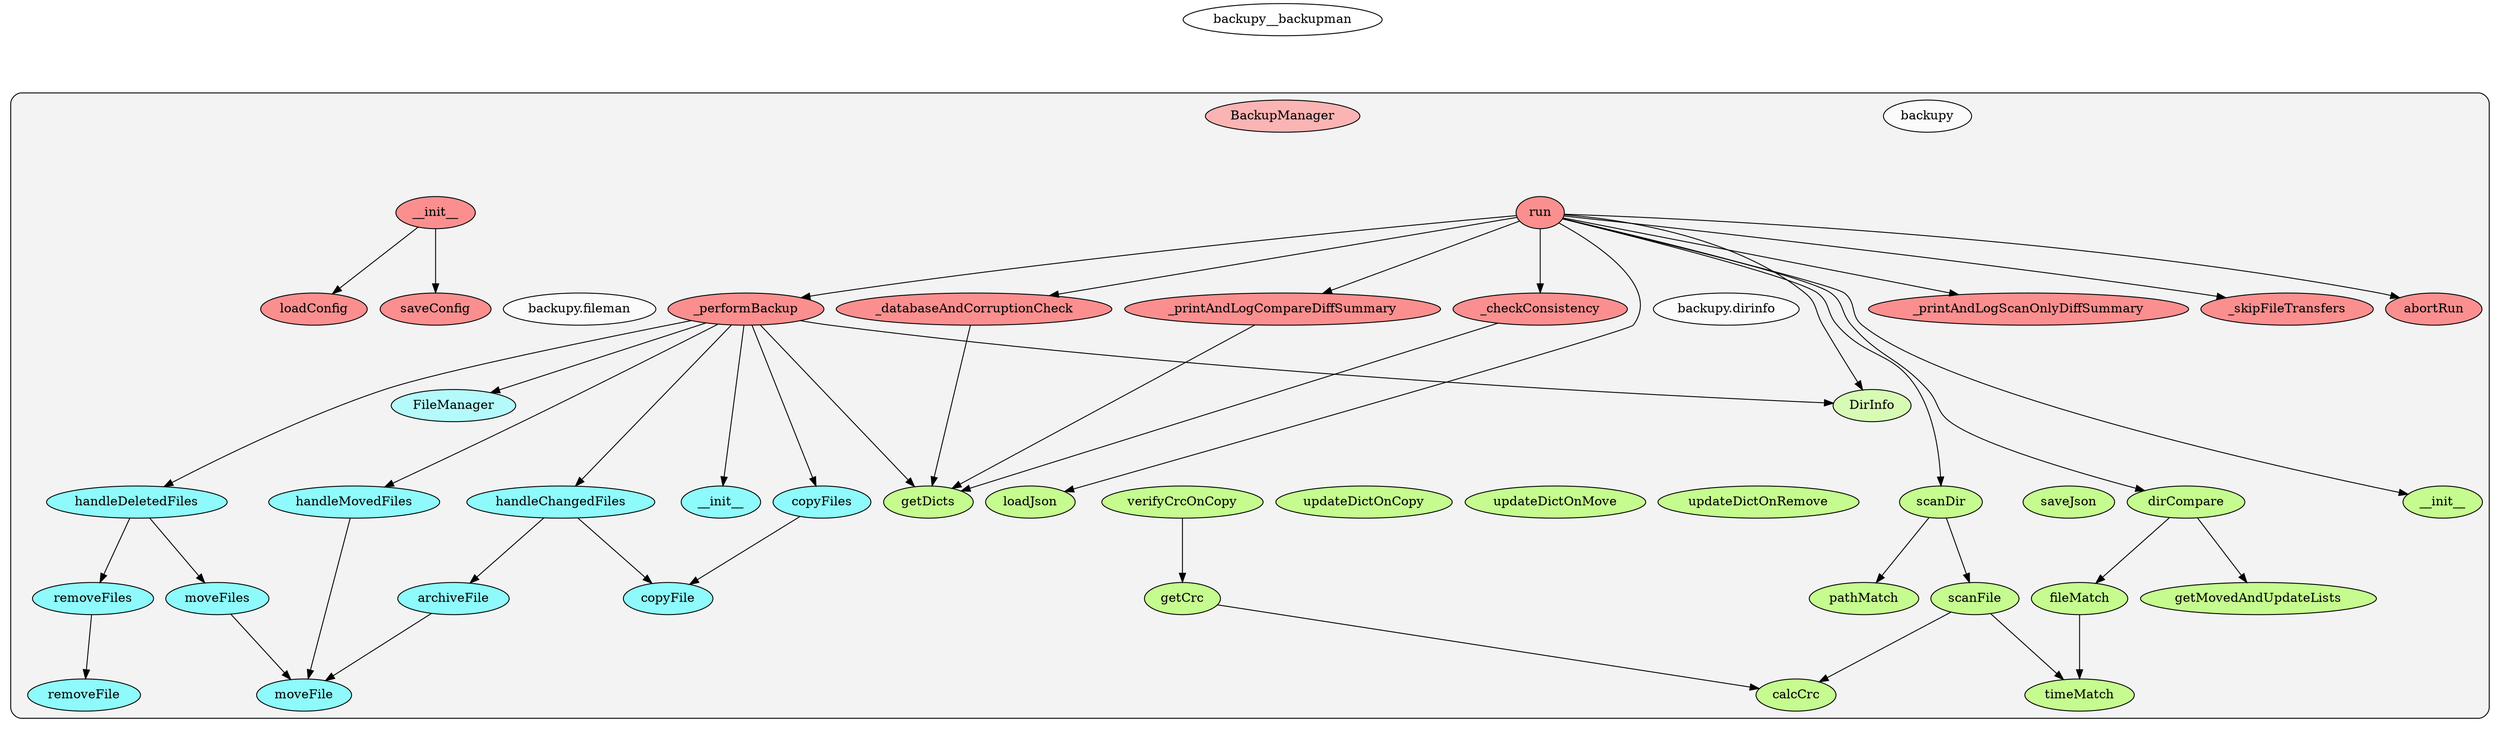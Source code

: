 digraph G {
    graph [rankdir=TB, clusterrank="local", concentrate=false, ranksep="1", nodesep="0.2"];
    overlap=scale;
    splines=true;
    subgraph cluster_G {

        graph [style="filled,rounded",fillcolor="#80808018", label=""];
        backupy [label="backupy", style="filled", fillcolor="#ffffffb2", fontcolor="#000000", group="0"];
        backupy__dirinfo [label="backupy.dirinfo", style="filled", fillcolor="#ffffffb2", fontcolor="#000000", group="1"];
        backupy__fileman [label="backupy.fileman", style="filled", fillcolor="#ffffffb2", fontcolor="#000000", group="2"];
        backupy__backupman__BackupManager [label="BackupManager", style="filled", fillcolor="#ff9999b2", fontcolor="#000000", group="0"];
        backupy__backupman__BackupManager____init__ [label="__init__", style="filled", fillcolor="#ff6565b2", fontcolor="#000000", group="0"];
        backupy__backupman__BackupManager___checkConsistency [label="_checkConsistency", style="filled", fillcolor="#ff6565b2", fontcolor="#000000", group="0"];
        backupy__backupman__BackupManager___databaseAndCorruptionCheck [label="_databaseAndCorruptionCheck", style="filled", fillcolor="#ff6565b2", fontcolor="#000000", group="0"];
        backupy__backupman__BackupManager___performBackup [label="_performBackup", style="filled", fillcolor="#ff6565b2", fontcolor="#000000", group="0"];
        backupy__backupman__BackupManager___printAndLogCompareDiffSummary [label="_printAndLogCompareDiffSummary", style="filled", fillcolor="#ff6565b2", fontcolor="#000000", group="0"];
        backupy__backupman__BackupManager___printAndLogScanOnlyDiffSummary [label="_printAndLogScanOnlyDiffSummary", style="filled", fillcolor="#ff6565b2", fontcolor="#000000", group="0"];
        backupy__backupman__BackupManager___skipFileTransfers [label="_skipFileTransfers", style="filled", fillcolor="#ff6565b2", fontcolor="#000000", group="0"];
        backupy__backupman__BackupManager__abortRun [label="abortRun", style="filled", fillcolor="#ff6565b2", fontcolor="#000000", group="0"];
        backupy__backupman__BackupManager__loadConfig [label="loadConfig", style="filled", fillcolor="#ff6565b2", fontcolor="#000000", group="0"];
        backupy__backupman__BackupManager__run [label="run", style="filled", fillcolor="#ff6565b2", fontcolor="#000000", group="0"];
        backupy__backupman__BackupManager__saveConfig [label="saveConfig", style="filled", fillcolor="#ff6565b2", fontcolor="#000000", group="0"];
        backupy__dirinfo__DirInfo [label="DirInfo", style="filled", fillcolor="#ccff99b2", fontcolor="#000000", group="1"];
        backupy__dirinfo__DirInfo____init__ [label="__init__", style="filled", fillcolor="#b2ff65b2", fontcolor="#000000", group="1"];
        backupy__dirinfo__DirInfo__calcCrc [label="calcCrc", style="filled", fillcolor="#b2ff65b2", fontcolor="#000000", group="1"];
        backupy__dirinfo__DirInfo__dirCompare [label="dirCompare", style="filled", fillcolor="#b2ff65b2", fontcolor="#000000", group="1"];
        backupy__dirinfo__DirInfo__fileMatch [label="fileMatch", style="filled", fillcolor="#b2ff65b2", fontcolor="#000000", group="1"];
        backupy__dirinfo__DirInfo__getCrc [label="getCrc", style="filled", fillcolor="#b2ff65b2", fontcolor="#000000", group="1"];
        backupy__dirinfo__DirInfo__getDicts [label="getDicts", style="filled", fillcolor="#b2ff65b2", fontcolor="#000000", group="1"];
        backupy__dirinfo__DirInfo__getMovedAndUpdateLists [label="getMovedAndUpdateLists", style="filled", fillcolor="#b2ff65b2", fontcolor="#000000", group="1"];
        backupy__dirinfo__DirInfo__loadJson [label="loadJson", style="filled", fillcolor="#b2ff65b2", fontcolor="#000000", group="1"];
        backupy__dirinfo__DirInfo__pathMatch [label="pathMatch", style="filled", fillcolor="#b2ff65b2", fontcolor="#000000", group="1"];
        backupy__dirinfo__DirInfo__saveJson [label="saveJson", style="filled", fillcolor="#b2ff65b2", fontcolor="#000000", group="1"];
        backupy__dirinfo__DirInfo__scanDir [label="scanDir", style="filled", fillcolor="#b2ff65b2", fontcolor="#000000", group="1"];
        backupy__dirinfo__DirInfo__scanFile [label="scanFile", style="filled", fillcolor="#b2ff65b2", fontcolor="#000000", group="1"];
        backupy__dirinfo__DirInfo__timeMatch [label="timeMatch", style="filled", fillcolor="#b2ff65b2", fontcolor="#000000", group="1"];
        backupy__dirinfo__DirInfo__updateDictOnCopy [label="updateDictOnCopy", style="filled", fillcolor="#b2ff65b2", fontcolor="#000000", group="1"];
        backupy__dirinfo__DirInfo__updateDictOnMove [label="updateDictOnMove", style="filled", fillcolor="#b2ff65b2", fontcolor="#000000", group="1"];
        backupy__dirinfo__DirInfo__updateDictOnRemove [label="updateDictOnRemove", style="filled", fillcolor="#b2ff65b2", fontcolor="#000000", group="1"];
        backupy__dirinfo__DirInfo__verifyCrcOnCopy [label="verifyCrcOnCopy", style="filled", fillcolor="#b2ff65b2", fontcolor="#000000", group="1"];
        backupy__fileman__FileManager [label="FileManager", style="filled", fillcolor="#99feffb2", fontcolor="#000000", group="2"];
        backupy__fileman__FileManager____init__ [label="__init__", style="filled", fillcolor="#65feffb2", fontcolor="#000000", group="2"];
        backupy__fileman__FileManager__archiveFile [label="archiveFile", style="filled", fillcolor="#65feffb2", fontcolor="#000000", group="2"];
        backupy__fileman__FileManager__copyFile [label="copyFile", style="filled", fillcolor="#65feffb2", fontcolor="#000000", group="2"];
        backupy__fileman__FileManager__copyFiles [label="copyFiles", style="filled", fillcolor="#65feffb2", fontcolor="#000000", group="2"];
        backupy__fileman__FileManager__handleChangedFiles [label="handleChangedFiles", style="filled", fillcolor="#65feffb2", fontcolor="#000000", group="2"];
        backupy__fileman__FileManager__handleDeletedFiles [label="handleDeletedFiles", style="filled", fillcolor="#65feffb2", fontcolor="#000000", group="2"];
        backupy__fileman__FileManager__handleMovedFiles [label="handleMovedFiles", style="filled", fillcolor="#65feffb2", fontcolor="#000000", group="2"];
        backupy__fileman__FileManager__moveFile [label="moveFile", style="filled", fillcolor="#65feffb2", fontcolor="#000000", group="2"];
        backupy__fileman__FileManager__moveFiles [label="moveFiles", style="filled", fillcolor="#65feffb2", fontcolor="#000000", group="2"];
        backupy__fileman__FileManager__removeFile [label="removeFile", style="filled", fillcolor="#65feffb2", fontcolor="#000000", group="2"];
        backupy__fileman__FileManager__removeFiles [label="removeFiles", style="filled", fillcolor="#65feffb2", fontcolor="#000000", group="2"];
    }
        backupy__backupman -> backupy__backupman__BackupManager [style="dashed", color="#ffffff00"];
        backupy__backupman__BackupManager -> backupy__backupman__BackupManager___printAndLogCompareDiffSummary [style="dashed", color="#ffffff00"];
        backupy__backupman__BackupManager -> backupy__backupman__BackupManager___checkConsistency [style="dashed", color="#ffffff00"];
        backupy__backupman__BackupManager -> backupy__backupman__BackupManager___performBackup [style="dashed", color="#ffffff00"];
        backupy__backupman__BackupManager -> backupy__backupman__BackupManager__run [style="dashed", color="#ffffff00"];
        backupy__backupman__BackupManager -> backupy__backupman__BackupManager__saveConfig [style="dashed", color="#ffffff00"];
        backupy__backupman__BackupManager -> backupy__backupman__BackupManager____init__ [style="dashed", color="#ffffff00"];
        backupy__backupman__BackupManager -> backupy__backupman__BackupManager___skipFileTransfers [style="dashed", color="#ffffff00"];
        backupy__backupman__BackupManager -> backupy__backupman__BackupManager___databaseAndCorruptionCheck [style="dashed", color="#ffffff00"];
        backupy__backupman__BackupManager -> backupy__backupman__BackupManager__abortRun [style="dashed", color="#ffffff00"];
        backupy__backupman__BackupManager -> backupy__backupman__BackupManager__loadConfig [style="dashed", color="#ffffff00"];
        backupy__backupman__BackupManager -> backupy__backupman__BackupManager___printAndLogScanOnlyDiffSummary [style="dashed", color="#ffffff00"];
        backupy__dirinfo -> backupy__dirinfo__DirInfo [style="dashed", color="#ffffff00"];
        backupy__dirinfo__DirInfo -> backupy__dirinfo__DirInfo__calcCrc [style="dashed", color="#ffffff00"];
        backupy__dirinfo__DirInfo -> backupy__dirinfo__DirInfo__updateDictOnCopy [style="dashed", color="#ffffff00"];
        backupy__dirinfo__DirInfo -> backupy__dirinfo__DirInfo__fileMatch [style="dashed", color="#ffffff00"];
        backupy__dirinfo__DirInfo -> backupy__dirinfo__DirInfo____init__ [style="dashed", color="#ffffff00"];
        backupy__dirinfo__DirInfo -> backupy__dirinfo__DirInfo__pathMatch [style="dashed", color="#ffffff00"];
        backupy__dirinfo__DirInfo -> backupy__dirinfo__DirInfo__scanDir [style="dashed", color="#ffffff00"];
        backupy__dirinfo__DirInfo -> backupy__dirinfo__DirInfo__scanFile [style="dashed", color="#ffffff00"];
        backupy__dirinfo__DirInfo -> backupy__dirinfo__DirInfo__loadJson [style="dashed", color="#ffffff00"];
        backupy__dirinfo__DirInfo -> backupy__dirinfo__DirInfo__updateDictOnMove [style="dashed", color="#ffffff00"];
        backupy__dirinfo__DirInfo -> backupy__dirinfo__DirInfo__dirCompare [style="dashed", color="#ffffff00"];
        backupy__dirinfo__DirInfo -> backupy__dirinfo__DirInfo__updateDictOnRemove [style="dashed", color="#ffffff00"];
        backupy__dirinfo__DirInfo -> backupy__dirinfo__DirInfo__saveJson [style="dashed", color="#ffffff00"];
        backupy__dirinfo__DirInfo -> backupy__dirinfo__DirInfo__getDicts [style="dashed", color="#ffffff00"];
        backupy__dirinfo__DirInfo -> backupy__dirinfo__DirInfo__getMovedAndUpdateLists [style="dashed", color="#ffffff00"];
        backupy__dirinfo__DirInfo -> backupy__dirinfo__DirInfo__timeMatch [style="dashed", color="#ffffff00"];
        backupy__dirinfo__DirInfo -> backupy__dirinfo__DirInfo__getCrc [style="dashed", color="#ffffff00"];
        backupy__dirinfo__DirInfo -> backupy__dirinfo__DirInfo__verifyCrcOnCopy [style="dashed", color="#ffffff00"];
        backupy__fileman -> backupy__fileman__FileManager [style="dashed", color="#ffffff00"];
        backupy__fileman__FileManager -> backupy__fileman__FileManager__copyFile [style="dashed", color="#ffffff00"];
        backupy__fileman__FileManager -> backupy__fileman__FileManager__handleChangedFiles [style="dashed", color="#ffffff00"];
        backupy__fileman__FileManager -> backupy__fileman__FileManager__moveFile [style="dashed", color="#ffffff00"];
        backupy__fileman__FileManager -> backupy__fileman__FileManager__handleDeletedFiles [style="dashed", color="#ffffff00"];
        backupy__fileman__FileManager -> backupy__fileman__FileManager____init__ [style="dashed", color="#ffffff00"];
        backupy__fileman__FileManager -> backupy__fileman__FileManager__removeFiles [style="dashed", color="#ffffff00"];
        backupy__fileman__FileManager -> backupy__fileman__FileManager__copyFiles [style="dashed", color="#ffffff00"];
        backupy__fileman__FileManager -> backupy__fileman__FileManager__archiveFile [style="dashed", color="#ffffff00"];
        backupy__fileman__FileManager -> backupy__fileman__FileManager__handleMovedFiles [style="dashed", color="#ffffff00"];
        backupy__fileman__FileManager -> backupy__fileman__FileManager__removeFile [style="dashed", color="#ffffff00"];
        backupy__fileman__FileManager -> backupy__fileman__FileManager__moveFiles [style="dashed", color="#ffffff00"];
        backupy__backupman__BackupManager____init__ -> backupy__backupman__BackupManager__saveConfig [style="solid", color="#000000"];
        backupy__backupman__BackupManager____init__ -> backupy__backupman__BackupManager__loadConfig [style="solid", color="#000000"];
        backupy__backupman__BackupManager___checkConsistency -> backupy__dirinfo__DirInfo__getDicts [style="solid", color="#000000"];
        backupy__backupman__BackupManager___databaseAndCorruptionCheck -> backupy__dirinfo__DirInfo__getDicts [style="solid", color="#000000"];
        backupy__backupman__BackupManager___printAndLogCompareDiffSummary -> backupy__dirinfo__DirInfo__getDicts [style="solid", color="#000000"];
        backupy__backupman__BackupManager___performBackup -> backupy__fileman__FileManager____init__ [style="solid", color="#000000"];
        backupy__backupman__BackupManager___performBackup -> backupy__dirinfo__DirInfo [style="solid", color="#000000"];
        backupy__backupman__BackupManager___performBackup -> backupy__fileman__FileManager [style="solid", color="#000000"];
        backupy__backupman__BackupManager___performBackup -> backupy__fileman__FileManager__handleDeletedFiles [style="solid", color="#000000"];
        backupy__backupman__BackupManager___performBackup -> backupy__fileman__FileManager__copyFiles [style="solid", color="#000000"];
        backupy__backupman__BackupManager___performBackup -> backupy__fileman__FileManager__handleMovedFiles [style="solid", color="#000000"];
        backupy__backupman__BackupManager___performBackup -> backupy__fileman__FileManager__handleChangedFiles [style="solid", color="#000000"];
        backupy__backupman__BackupManager___performBackup -> backupy__dirinfo__DirInfo__getDicts [style="solid", color="#000000"];
        backupy__backupman__BackupManager__run -> backupy__backupman__BackupManager___checkConsistency [style="solid", color="#000000"];
        backupy__backupman__BackupManager__run -> backupy__dirinfo__DirInfo__scanDir [style="solid", color="#000000"];
        backupy__backupman__BackupManager__run -> backupy__dirinfo__DirInfo__dirCompare [style="solid", color="#000000"];
        backupy__backupman__BackupManager__run -> backupy__backupman__BackupManager___skipFileTransfers [style="solid", color="#000000"];
        backupy__backupman__BackupManager__run -> backupy__backupman__BackupManager___performBackup [style="solid", color="#000000"];
        backupy__backupman__BackupManager__run -> backupy__dirinfo__DirInfo [style="solid", color="#000000"];
        backupy__backupman__BackupManager__run -> backupy__backupman__BackupManager__abortRun [style="solid", color="#000000"];
        backupy__backupman__BackupManager__run -> backupy__backupman__BackupManager___databaseAndCorruptionCheck [style="solid", color="#000000"];
        backupy__backupman__BackupManager__run -> backupy__backupman__BackupManager___printAndLogScanOnlyDiffSummary [style="solid", color="#000000"];
        backupy__backupman__BackupManager__run -> backupy__backupman__BackupManager___printAndLogCompareDiffSummary [style="solid", color="#000000"];
        backupy__backupman__BackupManager__run -> backupy__dirinfo__DirInfo____init__ [style="solid", color="#000000"];
        backupy__backupman__BackupManager__run -> backupy__dirinfo__DirInfo__loadJson [style="solid", color="#000000"];
        backupy__dirinfo__DirInfo__verifyCrcOnCopy -> backupy__dirinfo__DirInfo__getCrc [style="solid", color="#000000"];
        backupy__dirinfo__DirInfo__getCrc -> backupy__dirinfo__DirInfo__calcCrc [style="solid", color="#000000"];
        backupy__dirinfo__DirInfo__fileMatch -> backupy__dirinfo__DirInfo__timeMatch [style="solid", color="#000000"];
        backupy__dirinfo__DirInfo__scanDir -> backupy__dirinfo__DirInfo__pathMatch [style="solid", color="#000000"];
        backupy__dirinfo__DirInfo__scanDir -> backupy__dirinfo__DirInfo__scanFile [style="solid", color="#000000"];
        backupy__dirinfo__DirInfo__scanFile -> backupy__dirinfo__DirInfo__timeMatch [style="solid", color="#000000"];
        backupy__dirinfo__DirInfo__scanFile -> backupy__dirinfo__DirInfo__calcCrc [style="solid", color="#000000"];
        backupy__dirinfo__DirInfo__dirCompare -> backupy__dirinfo__DirInfo__fileMatch [style="solid", color="#000000"];
        backupy__dirinfo__DirInfo__dirCompare -> backupy__dirinfo__DirInfo__getMovedAndUpdateLists [style="solid", color="#000000"];
        backupy__fileman__FileManager__removeFiles -> backupy__fileman__FileManager__removeFile [style="solid", color="#000000"];
        backupy__fileman__FileManager__copyFiles -> backupy__fileman__FileManager__copyFile [style="solid", color="#000000"];
        backupy__fileman__FileManager__moveFiles -> backupy__fileman__FileManager__moveFile [style="solid", color="#000000"];
        backupy__fileman__FileManager__handleDeletedFiles -> backupy__fileman__FileManager__removeFiles [style="solid", color="#000000"];
        backupy__fileman__FileManager__handleDeletedFiles -> backupy__fileman__FileManager__moveFiles [style="solid", color="#000000"];
        backupy__fileman__FileManager__handleMovedFiles -> backupy__fileman__FileManager__moveFile [style="solid", color="#000000"];
        backupy__fileman__FileManager__archiveFile -> backupy__fileman__FileManager__moveFile [style="solid", color="#000000"];
        backupy__fileman__FileManager__handleChangedFiles -> backupy__fileman__FileManager__archiveFile [style="solid", color="#000000"];
        backupy__fileman__FileManager__handleChangedFiles -> backupy__fileman__FileManager__copyFile [style="solid", color="#000000"];
    }
